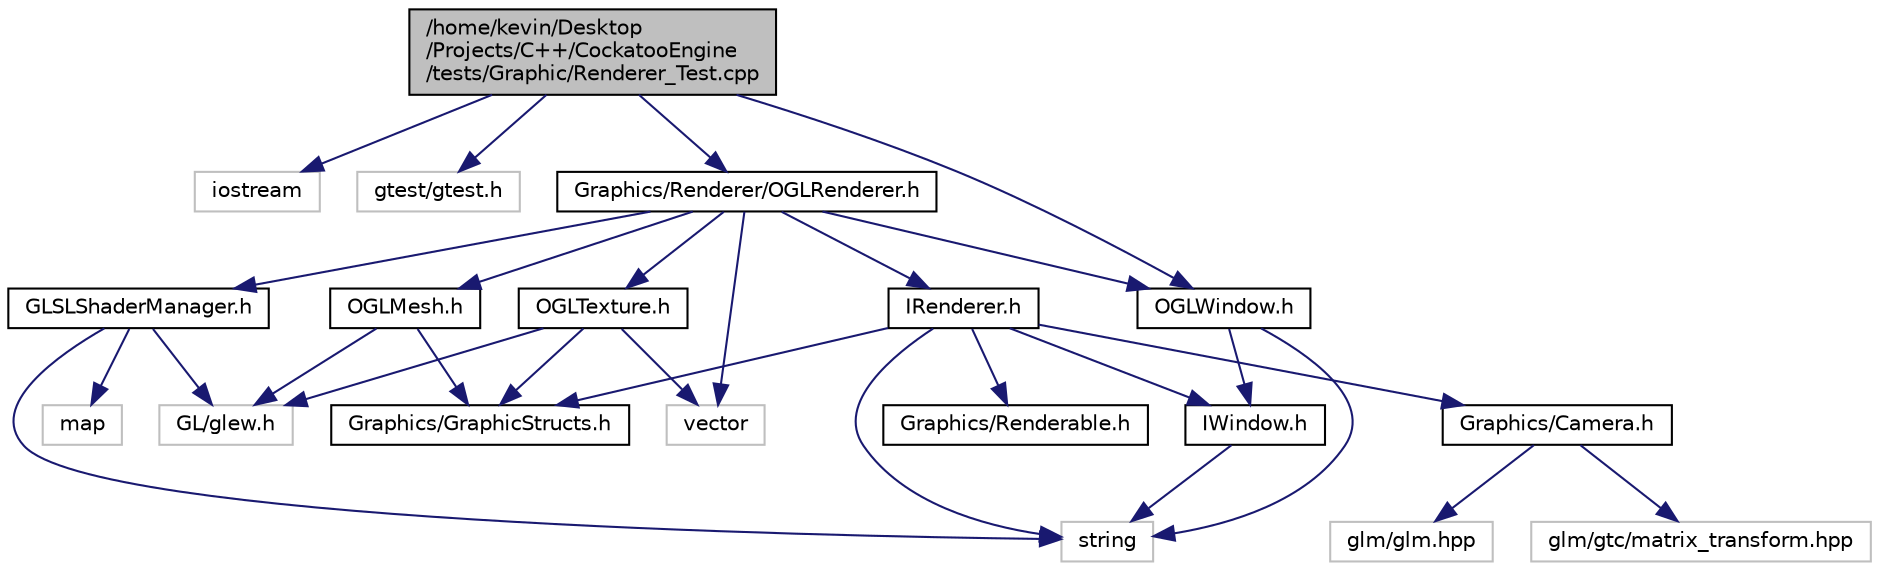 digraph "/home/kevin/Desktop/Projects/C++/CockatooEngine/tests/Graphic/Renderer_Test.cpp"
{
  edge [fontname="Helvetica",fontsize="10",labelfontname="Helvetica",labelfontsize="10"];
  node [fontname="Helvetica",fontsize="10",shape=record];
  Node1 [label="/home/kevin/Desktop\l/Projects/C++/CockatooEngine\l/tests/Graphic/Renderer_Test.cpp",height=0.2,width=0.4,color="black", fillcolor="grey75", style="filled", fontcolor="black"];
  Node1 -> Node2 [color="midnightblue",fontsize="10",style="solid"];
  Node2 [label="iostream",height=0.2,width=0.4,color="grey75", fillcolor="white", style="filled"];
  Node1 -> Node3 [color="midnightblue",fontsize="10",style="solid"];
  Node3 [label="gtest/gtest.h",height=0.2,width=0.4,color="grey75", fillcolor="white", style="filled"];
  Node1 -> Node4 [color="midnightblue",fontsize="10",style="solid"];
  Node4 [label="Graphics/Renderer/OGLRenderer.h",height=0.2,width=0.4,color="black", fillcolor="white", style="filled",URL="$OGLRenderer_8h.html"];
  Node4 -> Node5 [color="midnightblue",fontsize="10",style="solid"];
  Node5 [label="vector",height=0.2,width=0.4,color="grey75", fillcolor="white", style="filled"];
  Node4 -> Node6 [color="midnightblue",fontsize="10",style="solid"];
  Node6 [label="IRenderer.h",height=0.2,width=0.4,color="black", fillcolor="white", style="filled",URL="$IRenderer_8h.html"];
  Node6 -> Node7 [color="midnightblue",fontsize="10",style="solid"];
  Node7 [label="string",height=0.2,width=0.4,color="grey75", fillcolor="white", style="filled"];
  Node6 -> Node8 [color="midnightblue",fontsize="10",style="solid"];
  Node8 [label="IWindow.h",height=0.2,width=0.4,color="black", fillcolor="white", style="filled",URL="$IWindow_8h.html"];
  Node8 -> Node7 [color="midnightblue",fontsize="10",style="solid"];
  Node6 -> Node9 [color="midnightblue",fontsize="10",style="solid"];
  Node9 [label="Graphics/GraphicStructs.h",height=0.2,width=0.4,color="black", fillcolor="white", style="filled",URL="$GraphicStructs_8h.html"];
  Node6 -> Node10 [color="midnightblue",fontsize="10",style="solid"];
  Node10 [label="Graphics/Renderable.h",height=0.2,width=0.4,color="black", fillcolor="white", style="filled",URL="$Renderable_8h.html"];
  Node6 -> Node11 [color="midnightblue",fontsize="10",style="solid"];
  Node11 [label="Graphics/Camera.h",height=0.2,width=0.4,color="black", fillcolor="white", style="filled",URL="$Camera_8h.html"];
  Node11 -> Node12 [color="midnightblue",fontsize="10",style="solid"];
  Node12 [label="glm/glm.hpp",height=0.2,width=0.4,color="grey75", fillcolor="white", style="filled"];
  Node11 -> Node13 [color="midnightblue",fontsize="10",style="solid"];
  Node13 [label="glm/gtc/matrix_transform.hpp",height=0.2,width=0.4,color="grey75", fillcolor="white", style="filled"];
  Node4 -> Node14 [color="midnightblue",fontsize="10",style="solid"];
  Node14 [label="OGLWindow.h",height=0.2,width=0.4,color="black", fillcolor="white", style="filled",URL="$OGLWindow_8h.html"];
  Node14 -> Node7 [color="midnightblue",fontsize="10",style="solid"];
  Node14 -> Node8 [color="midnightblue",fontsize="10",style="solid"];
  Node4 -> Node15 [color="midnightblue",fontsize="10",style="solid"];
  Node15 [label="GLSLShaderManager.h",height=0.2,width=0.4,color="black", fillcolor="white", style="filled",URL="$GLSLShaderManager_8h.html"];
  Node15 -> Node7 [color="midnightblue",fontsize="10",style="solid"];
  Node15 -> Node16 [color="midnightblue",fontsize="10",style="solid"];
  Node16 [label="map",height=0.2,width=0.4,color="grey75", fillcolor="white", style="filled"];
  Node15 -> Node17 [color="midnightblue",fontsize="10",style="solid"];
  Node17 [label="GL/glew.h",height=0.2,width=0.4,color="grey75", fillcolor="white", style="filled"];
  Node4 -> Node18 [color="midnightblue",fontsize="10",style="solid"];
  Node18 [label="OGLMesh.h",height=0.2,width=0.4,color="black", fillcolor="white", style="filled",URL="$OGLMesh_8h.html"];
  Node18 -> Node17 [color="midnightblue",fontsize="10",style="solid"];
  Node18 -> Node9 [color="midnightblue",fontsize="10",style="solid"];
  Node4 -> Node19 [color="midnightblue",fontsize="10",style="solid"];
  Node19 [label="OGLTexture.h",height=0.2,width=0.4,color="black", fillcolor="white", style="filled",URL="$OGLTexture_8h.html"];
  Node19 -> Node17 [color="midnightblue",fontsize="10",style="solid"];
  Node19 -> Node5 [color="midnightblue",fontsize="10",style="solid"];
  Node19 -> Node9 [color="midnightblue",fontsize="10",style="solid"];
  Node1 -> Node14 [color="midnightblue",fontsize="10",style="solid"];
}

